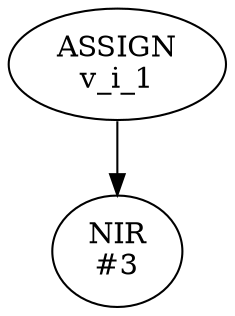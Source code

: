 digraph {NODE_96f94ae0 [label="NIR
#3
"]
NODE_96f99410 [label="ASSIGN
v_i_1
"]
NODE_96f99410 -> NODE_96f94ae0;
}